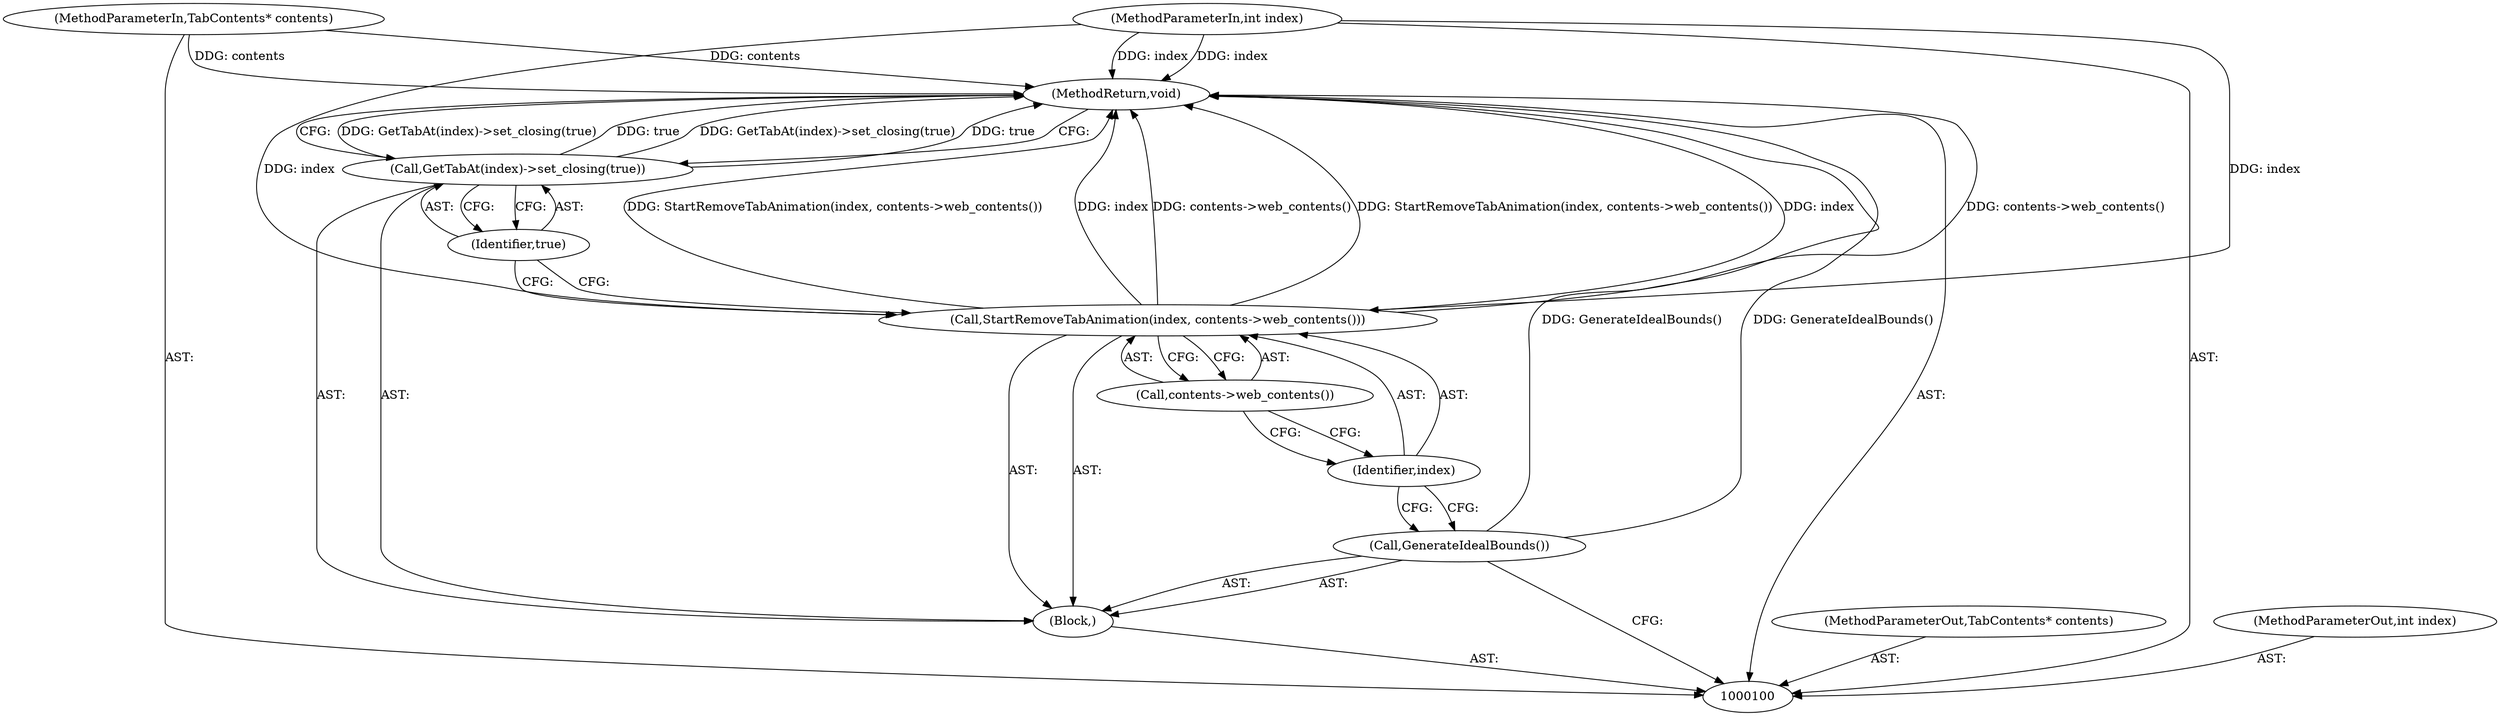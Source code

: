 digraph "1_Chrome_e89cfcb9090e8c98129ae9160c513f504db74599_11" {
"1000110" [label="(MethodReturn,void)"];
"1000101" [label="(MethodParameterIn,TabContents* contents)"];
"1000131" [label="(MethodParameterOut,TabContents* contents)"];
"1000102" [label="(MethodParameterIn,int index)"];
"1000132" [label="(MethodParameterOut,int index)"];
"1000103" [label="(Block,)"];
"1000104" [label="(Call,GenerateIdealBounds())"];
"1000105" [label="(Call,StartRemoveTabAnimation(index, contents->web_contents()))"];
"1000106" [label="(Identifier,index)"];
"1000107" [label="(Call,contents->web_contents())"];
"1000108" [label="(Call,GetTabAt(index)->set_closing(true))"];
"1000109" [label="(Identifier,true)"];
"1000110" -> "1000100"  [label="AST: "];
"1000110" -> "1000108"  [label="CFG: "];
"1000108" -> "1000110"  [label="DDG: GetTabAt(index)->set_closing(true)"];
"1000108" -> "1000110"  [label="DDG: true"];
"1000105" -> "1000110"  [label="DDG: contents->web_contents()"];
"1000105" -> "1000110"  [label="DDG: StartRemoveTabAnimation(index, contents->web_contents())"];
"1000105" -> "1000110"  [label="DDG: index"];
"1000104" -> "1000110"  [label="DDG: GenerateIdealBounds()"];
"1000102" -> "1000110"  [label="DDG: index"];
"1000101" -> "1000110"  [label="DDG: contents"];
"1000101" -> "1000100"  [label="AST: "];
"1000101" -> "1000110"  [label="DDG: contents"];
"1000131" -> "1000100"  [label="AST: "];
"1000102" -> "1000100"  [label="AST: "];
"1000102" -> "1000110"  [label="DDG: index"];
"1000102" -> "1000105"  [label="DDG: index"];
"1000132" -> "1000100"  [label="AST: "];
"1000103" -> "1000100"  [label="AST: "];
"1000104" -> "1000103"  [label="AST: "];
"1000105" -> "1000103"  [label="AST: "];
"1000108" -> "1000103"  [label="AST: "];
"1000104" -> "1000103"  [label="AST: "];
"1000104" -> "1000100"  [label="CFG: "];
"1000106" -> "1000104"  [label="CFG: "];
"1000104" -> "1000110"  [label="DDG: GenerateIdealBounds()"];
"1000105" -> "1000103"  [label="AST: "];
"1000105" -> "1000107"  [label="CFG: "];
"1000106" -> "1000105"  [label="AST: "];
"1000107" -> "1000105"  [label="AST: "];
"1000109" -> "1000105"  [label="CFG: "];
"1000105" -> "1000110"  [label="DDG: contents->web_contents()"];
"1000105" -> "1000110"  [label="DDG: StartRemoveTabAnimation(index, contents->web_contents())"];
"1000105" -> "1000110"  [label="DDG: index"];
"1000102" -> "1000105"  [label="DDG: index"];
"1000106" -> "1000105"  [label="AST: "];
"1000106" -> "1000104"  [label="CFG: "];
"1000107" -> "1000106"  [label="CFG: "];
"1000107" -> "1000105"  [label="AST: "];
"1000107" -> "1000106"  [label="CFG: "];
"1000105" -> "1000107"  [label="CFG: "];
"1000108" -> "1000103"  [label="AST: "];
"1000108" -> "1000109"  [label="CFG: "];
"1000109" -> "1000108"  [label="AST: "];
"1000110" -> "1000108"  [label="CFG: "];
"1000108" -> "1000110"  [label="DDG: GetTabAt(index)->set_closing(true)"];
"1000108" -> "1000110"  [label="DDG: true"];
"1000109" -> "1000108"  [label="AST: "];
"1000109" -> "1000105"  [label="CFG: "];
"1000108" -> "1000109"  [label="CFG: "];
}
